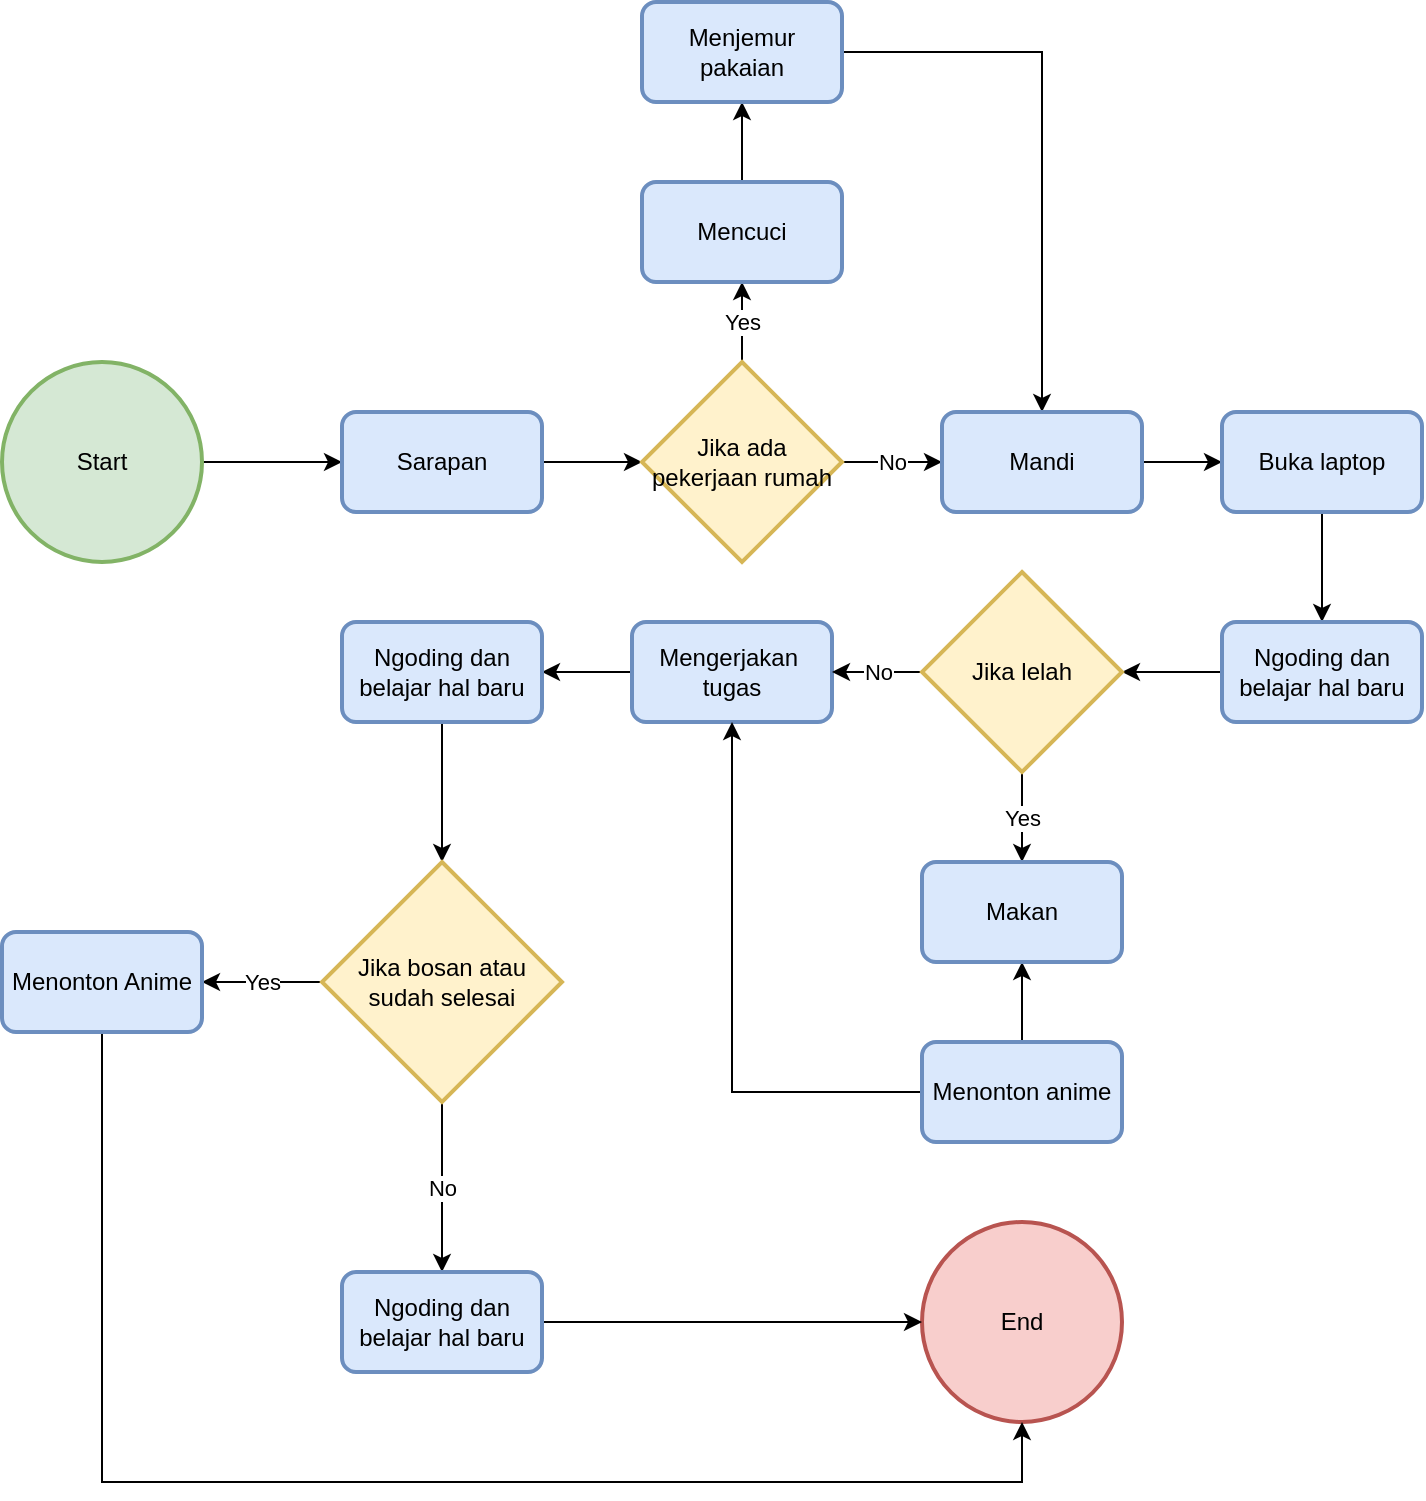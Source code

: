 <mxfile version="13.8.0" type="github">
  <diagram id="W_tDoOgv9yGBPfEDz38V" name="Page-1">
    <mxGraphModel dx="640" dy="381" grid="1" gridSize="10" guides="1" tooltips="1" connect="1" arrows="1" fold="1" page="1" pageScale="1" pageWidth="850" pageHeight="1100" math="0" shadow="0">
      <root>
        <mxCell id="0" />
        <mxCell id="1" parent="0" />
        <mxCell id="CkV-LgSVwzgtSq4WOxuu-17" style="edgeStyle=orthogonalEdgeStyle;rounded=0;orthogonalLoop=1;jettySize=auto;html=1;" parent="1" source="CkV-LgSVwzgtSq4WOxuu-2" target="CkV-LgSVwzgtSq4WOxuu-16" edge="1">
          <mxGeometry relative="1" as="geometry" />
        </mxCell>
        <mxCell id="CkV-LgSVwzgtSq4WOxuu-2" value="Start" style="strokeWidth=2;html=1;shape=mxgraph.flowchart.start_2;whiteSpace=wrap;fillColor=#d5e8d4;strokeColor=#82b366;" parent="1" vertex="1">
          <mxGeometry x="110" y="320" width="100" height="100" as="geometry" />
        </mxCell>
        <mxCell id="CkV-LgSVwzgtSq4WOxuu-19" style="edgeStyle=orthogonalEdgeStyle;rounded=0;orthogonalLoop=1;jettySize=auto;html=1;" parent="1" source="CkV-LgSVwzgtSq4WOxuu-16" target="CkV-LgSVwzgtSq4WOxuu-18" edge="1">
          <mxGeometry relative="1" as="geometry" />
        </mxCell>
        <mxCell id="CkV-LgSVwzgtSq4WOxuu-16" value="Sarapan" style="rounded=1;whiteSpace=wrap;html=1;absoluteArcSize=1;arcSize=14;strokeWidth=2;fillColor=#dae8fc;strokeColor=#6c8ebf;" parent="1" vertex="1">
          <mxGeometry x="280" y="345" width="100" height="50" as="geometry" />
        </mxCell>
        <mxCell id="CkV-LgSVwzgtSq4WOxuu-33" value="Yes" style="edgeStyle=orthogonalEdgeStyle;rounded=0;orthogonalLoop=1;jettySize=auto;html=1;" parent="1" source="CkV-LgSVwzgtSq4WOxuu-18" target="CkV-LgSVwzgtSq4WOxuu-20" edge="1">
          <mxGeometry relative="1" as="geometry" />
        </mxCell>
        <mxCell id="CkV-LgSVwzgtSq4WOxuu-36" value="No" style="edgeStyle=orthogonalEdgeStyle;rounded=0;orthogonalLoop=1;jettySize=auto;html=1;" parent="1" source="CkV-LgSVwzgtSq4WOxuu-18" target="CkV-LgSVwzgtSq4WOxuu-22" edge="1">
          <mxGeometry relative="1" as="geometry" />
        </mxCell>
        <mxCell id="CkV-LgSVwzgtSq4WOxuu-18" value="Jika ada pekerjaan rumah" style="strokeWidth=2;html=1;shape=mxgraph.flowchart.decision;whiteSpace=wrap;fillColor=#fff2cc;strokeColor=#d6b656;" parent="1" vertex="1">
          <mxGeometry x="430" y="320" width="100" height="100" as="geometry" />
        </mxCell>
        <mxCell id="CkV-LgSVwzgtSq4WOxuu-34" value="" style="edgeStyle=orthogonalEdgeStyle;rounded=0;orthogonalLoop=1;jettySize=auto;html=1;" parent="1" source="CkV-LgSVwzgtSq4WOxuu-20" target="CkV-LgSVwzgtSq4WOxuu-21" edge="1">
          <mxGeometry relative="1" as="geometry" />
        </mxCell>
        <mxCell id="CkV-LgSVwzgtSq4WOxuu-20" value="Mencuci" style="rounded=1;whiteSpace=wrap;html=1;absoluteArcSize=1;arcSize=14;strokeWidth=2;fillColor=#dae8fc;strokeColor=#6c8ebf;" parent="1" vertex="1">
          <mxGeometry x="430" y="230" width="100" height="50" as="geometry" />
        </mxCell>
        <mxCell id="CkV-LgSVwzgtSq4WOxuu-35" style="edgeStyle=orthogonalEdgeStyle;rounded=0;orthogonalLoop=1;jettySize=auto;html=1;entryX=0.5;entryY=0;entryDx=0;entryDy=0;" parent="1" source="CkV-LgSVwzgtSq4WOxuu-21" target="CkV-LgSVwzgtSq4WOxuu-22" edge="1">
          <mxGeometry relative="1" as="geometry" />
        </mxCell>
        <mxCell id="CkV-LgSVwzgtSq4WOxuu-21" value="Menjemur pakaian" style="rounded=1;whiteSpace=wrap;html=1;absoluteArcSize=1;arcSize=14;strokeWidth=2;fillColor=#dae8fc;strokeColor=#6c8ebf;" parent="1" vertex="1">
          <mxGeometry x="430" y="140" width="100" height="50" as="geometry" />
        </mxCell>
        <mxCell id="CkV-LgSVwzgtSq4WOxuu-37" style="edgeStyle=orthogonalEdgeStyle;rounded=0;orthogonalLoop=1;jettySize=auto;html=1;" parent="1" source="CkV-LgSVwzgtSq4WOxuu-22" target="CkV-LgSVwzgtSq4WOxuu-23" edge="1">
          <mxGeometry relative="1" as="geometry" />
        </mxCell>
        <mxCell id="CkV-LgSVwzgtSq4WOxuu-22" value="Mandi" style="rounded=1;whiteSpace=wrap;html=1;absoluteArcSize=1;arcSize=14;strokeWidth=2;fillColor=#dae8fc;strokeColor=#6c8ebf;" parent="1" vertex="1">
          <mxGeometry x="580" y="345" width="100" height="50" as="geometry" />
        </mxCell>
        <mxCell id="CkV-LgSVwzgtSq4WOxuu-38" style="edgeStyle=orthogonalEdgeStyle;rounded=0;orthogonalLoop=1;jettySize=auto;html=1;" parent="1" source="CkV-LgSVwzgtSq4WOxuu-23" target="CkV-LgSVwzgtSq4WOxuu-24" edge="1">
          <mxGeometry relative="1" as="geometry" />
        </mxCell>
        <mxCell id="CkV-LgSVwzgtSq4WOxuu-23" value="Buka laptop" style="rounded=1;whiteSpace=wrap;html=1;absoluteArcSize=1;arcSize=14;strokeWidth=2;fillColor=#dae8fc;strokeColor=#6c8ebf;" parent="1" vertex="1">
          <mxGeometry x="720" y="345" width="100" height="50" as="geometry" />
        </mxCell>
        <mxCell id="CkV-LgSVwzgtSq4WOxuu-39" style="edgeStyle=orthogonalEdgeStyle;rounded=0;orthogonalLoop=1;jettySize=auto;html=1;" parent="1" source="CkV-LgSVwzgtSq4WOxuu-24" target="CkV-LgSVwzgtSq4WOxuu-26" edge="1">
          <mxGeometry relative="1" as="geometry" />
        </mxCell>
        <mxCell id="CkV-LgSVwzgtSq4WOxuu-24" value="Ngoding dan belajar hal baru" style="rounded=1;whiteSpace=wrap;html=1;absoluteArcSize=1;arcSize=14;strokeWidth=2;fillColor=#dae8fc;strokeColor=#6c8ebf;" parent="1" vertex="1">
          <mxGeometry x="720" y="450" width="100" height="50" as="geometry" />
        </mxCell>
        <mxCell id="CkV-LgSVwzgtSq4WOxuu-44" style="edgeStyle=orthogonalEdgeStyle;rounded=0;orthogonalLoop=1;jettySize=auto;html=1;" parent="1" source="CkV-LgSVwzgtSq4WOxuu-25" target="CkV-LgSVwzgtSq4WOxuu-32" edge="1">
          <mxGeometry relative="1" as="geometry" />
        </mxCell>
        <mxCell id="CkV-LgSVwzgtSq4WOxuu-25" value="Mengerjakan&amp;nbsp; tugas" style="rounded=1;whiteSpace=wrap;html=1;absoluteArcSize=1;arcSize=14;strokeWidth=2;fillColor=#dae8fc;strokeColor=#6c8ebf;" parent="1" vertex="1">
          <mxGeometry x="425" y="450" width="100" height="50" as="geometry" />
        </mxCell>
        <mxCell id="CkV-LgSVwzgtSq4WOxuu-40" value="&lt;div&gt;No&lt;/div&gt;" style="edgeStyle=orthogonalEdgeStyle;rounded=0;orthogonalLoop=1;jettySize=auto;html=1;" parent="1" source="CkV-LgSVwzgtSq4WOxuu-26" target="CkV-LgSVwzgtSq4WOxuu-25" edge="1">
          <mxGeometry relative="1" as="geometry" />
        </mxCell>
        <mxCell id="CkV-LgSVwzgtSq4WOxuu-41" value="Yes" style="edgeStyle=orthogonalEdgeStyle;rounded=0;orthogonalLoop=1;jettySize=auto;html=1;" parent="1" source="CkV-LgSVwzgtSq4WOxuu-26" target="CkV-LgSVwzgtSq4WOxuu-31" edge="1">
          <mxGeometry relative="1" as="geometry" />
        </mxCell>
        <mxCell id="CkV-LgSVwzgtSq4WOxuu-26" value="Jika lelah" style="strokeWidth=2;html=1;shape=mxgraph.flowchart.decision;whiteSpace=wrap;fillColor=#fff2cc;strokeColor=#d6b656;" parent="1" vertex="1">
          <mxGeometry x="570" y="425" width="100" height="100" as="geometry" />
        </mxCell>
        <mxCell id="CkV-LgSVwzgtSq4WOxuu-42" value="" style="edgeStyle=orthogonalEdgeStyle;rounded=0;orthogonalLoop=1;jettySize=auto;html=1;" parent="1" source="CkV-LgSVwzgtSq4WOxuu-29" target="CkV-LgSVwzgtSq4WOxuu-31" edge="1">
          <mxGeometry relative="1" as="geometry" />
        </mxCell>
        <mxCell id="CkV-LgSVwzgtSq4WOxuu-43" style="edgeStyle=orthogonalEdgeStyle;rounded=0;orthogonalLoop=1;jettySize=auto;html=1;" parent="1" source="CkV-LgSVwzgtSq4WOxuu-29" target="CkV-LgSVwzgtSq4WOxuu-25" edge="1">
          <mxGeometry relative="1" as="geometry" />
        </mxCell>
        <mxCell id="CkV-LgSVwzgtSq4WOxuu-29" value="Menonton anime" style="rounded=1;whiteSpace=wrap;html=1;absoluteArcSize=1;arcSize=14;strokeWidth=2;fillColor=#dae8fc;strokeColor=#6c8ebf;" parent="1" vertex="1">
          <mxGeometry x="570" y="660" width="100" height="50" as="geometry" />
        </mxCell>
        <mxCell id="CkV-LgSVwzgtSq4WOxuu-30" style="edgeStyle=orthogonalEdgeStyle;rounded=0;orthogonalLoop=1;jettySize=auto;html=1;exitX=0.5;exitY=1;exitDx=0;exitDy=0;" parent="1" source="CkV-LgSVwzgtSq4WOxuu-29" target="CkV-LgSVwzgtSq4WOxuu-29" edge="1">
          <mxGeometry relative="1" as="geometry" />
        </mxCell>
        <mxCell id="CkV-LgSVwzgtSq4WOxuu-31" value="Makan" style="rounded=1;whiteSpace=wrap;html=1;absoluteArcSize=1;arcSize=14;strokeWidth=2;fillColor=#dae8fc;strokeColor=#6c8ebf;" parent="1" vertex="1">
          <mxGeometry x="570" y="570" width="100" height="50" as="geometry" />
        </mxCell>
        <mxCell id="CkV-LgSVwzgtSq4WOxuu-50" style="edgeStyle=orthogonalEdgeStyle;rounded=0;orthogonalLoop=1;jettySize=auto;html=1;" parent="1" source="CkV-LgSVwzgtSq4WOxuu-32" target="CkV-LgSVwzgtSq4WOxuu-47" edge="1">
          <mxGeometry relative="1" as="geometry" />
        </mxCell>
        <mxCell id="CkV-LgSVwzgtSq4WOxuu-32" value="Ngoding dan belajar hal baru" style="rounded=1;whiteSpace=wrap;html=1;absoluteArcSize=1;arcSize=14;strokeWidth=2;fillColor=#dae8fc;strokeColor=#6c8ebf;" parent="1" vertex="1">
          <mxGeometry x="280" y="450" width="100" height="50" as="geometry" />
        </mxCell>
        <mxCell id="CkV-LgSVwzgtSq4WOxuu-45" value="End" style="strokeWidth=2;html=1;shape=mxgraph.flowchart.start_2;whiteSpace=wrap;fillColor=#f8cecc;strokeColor=#b85450;" parent="1" vertex="1">
          <mxGeometry x="570" y="750" width="100" height="100" as="geometry" />
        </mxCell>
        <mxCell id="CkV-LgSVwzgtSq4WOxuu-51" value="Yes" style="edgeStyle=orthogonalEdgeStyle;rounded=0;orthogonalLoop=1;jettySize=auto;html=1;" parent="1" source="CkV-LgSVwzgtSq4WOxuu-47" target="CkV-LgSVwzgtSq4WOxuu-48" edge="1">
          <mxGeometry relative="1" as="geometry" />
        </mxCell>
        <mxCell id="CkV-LgSVwzgtSq4WOxuu-53" value="No" style="edgeStyle=orthogonalEdgeStyle;rounded=0;orthogonalLoop=1;jettySize=auto;html=1;" parent="1" source="CkV-LgSVwzgtSq4WOxuu-47" target="CkV-LgSVwzgtSq4WOxuu-49" edge="1">
          <mxGeometry relative="1" as="geometry" />
        </mxCell>
        <mxCell id="CkV-LgSVwzgtSq4WOxuu-47" value="Jika bosan atau sudah selesai" style="strokeWidth=2;html=1;shape=mxgraph.flowchart.decision;whiteSpace=wrap;fillColor=#fff2cc;strokeColor=#d6b656;" parent="1" vertex="1">
          <mxGeometry x="270" y="570" width="120" height="120" as="geometry" />
        </mxCell>
        <mxCell id="CkV-LgSVwzgtSq4WOxuu-55" style="edgeStyle=orthogonalEdgeStyle;rounded=0;orthogonalLoop=1;jettySize=auto;html=1;entryX=0.5;entryY=1;entryDx=0;entryDy=0;entryPerimeter=0;" parent="1" source="CkV-LgSVwzgtSq4WOxuu-48" target="CkV-LgSVwzgtSq4WOxuu-45" edge="1">
          <mxGeometry relative="1" as="geometry">
            <Array as="points">
              <mxPoint x="160" y="880" />
              <mxPoint x="620" y="880" />
            </Array>
          </mxGeometry>
        </mxCell>
        <mxCell id="CkV-LgSVwzgtSq4WOxuu-48" value="Menonton Anime" style="rounded=1;whiteSpace=wrap;html=1;absoluteArcSize=1;arcSize=14;strokeWidth=2;fillColor=#dae8fc;strokeColor=#6c8ebf;" parent="1" vertex="1">
          <mxGeometry x="110" y="605" width="100" height="50" as="geometry" />
        </mxCell>
        <mxCell id="CkV-LgSVwzgtSq4WOxuu-54" style="edgeStyle=orthogonalEdgeStyle;rounded=0;orthogonalLoop=1;jettySize=auto;html=1;" parent="1" source="CkV-LgSVwzgtSq4WOxuu-49" target="CkV-LgSVwzgtSq4WOxuu-45" edge="1">
          <mxGeometry relative="1" as="geometry" />
        </mxCell>
        <mxCell id="CkV-LgSVwzgtSq4WOxuu-49" value="Ngoding dan belajar hal baru" style="rounded=1;whiteSpace=wrap;html=1;absoluteArcSize=1;arcSize=14;strokeWidth=2;fillColor=#dae8fc;strokeColor=#6c8ebf;" parent="1" vertex="1">
          <mxGeometry x="280" y="775" width="100" height="50" as="geometry" />
        </mxCell>
      </root>
    </mxGraphModel>
  </diagram>
</mxfile>
